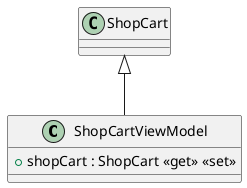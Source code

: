 @startuml
class ShopCartViewModel {
    + shopCart : ShopCart <<get>> <<set>>
}
ShopCart <|-- ShopCartViewModel
@enduml
